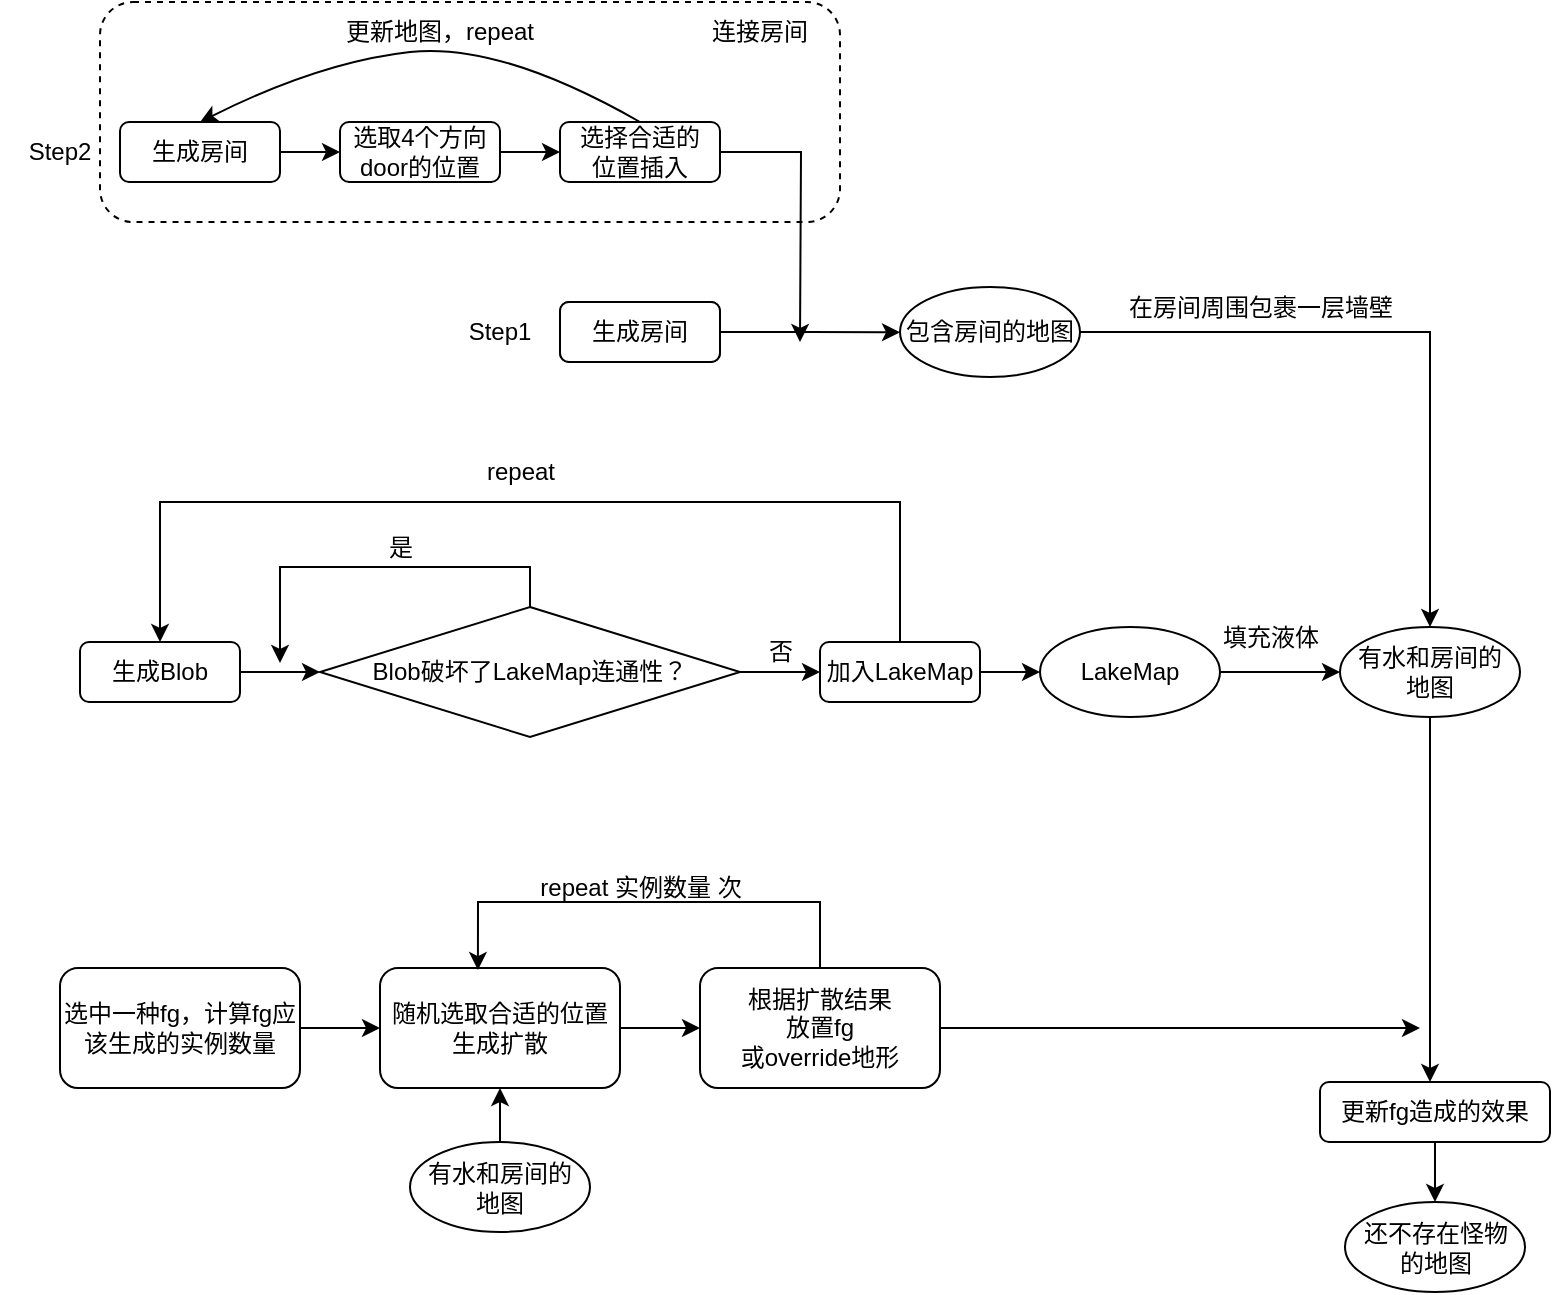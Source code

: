 <mxfile version="26.0.3">
  <diagram name="第 1 页" id="P9xPnqMS_ykyOnKPPeVd">
    <mxGraphModel dx="1426" dy="827" grid="1" gridSize="10" guides="1" tooltips="1" connect="1" arrows="1" fold="1" page="1" pageScale="1" pageWidth="827" pageHeight="1169" math="0" shadow="0">
      <root>
        <mxCell id="0" />
        <mxCell id="1" parent="0" />
        <mxCell id="BNU_Gl1buFkA-kxmDUYF-1" style="edgeStyle=orthogonalEdgeStyle;rounded=0;orthogonalLoop=1;jettySize=auto;html=1;exitX=1;exitY=0.5;exitDx=0;exitDy=0;" edge="1" parent="1" source="BNU_Gl1buFkA-kxmDUYF-2">
          <mxGeometry relative="1" as="geometry">
            <mxPoint x="470" y="195.167" as="targetPoint" />
          </mxGeometry>
        </mxCell>
        <mxCell id="BNU_Gl1buFkA-kxmDUYF-2" value="生成房间" style="rounded=1;whiteSpace=wrap;html=1;" vertex="1" parent="1">
          <mxGeometry x="300" y="180" width="80" height="30" as="geometry" />
        </mxCell>
        <mxCell id="BNU_Gl1buFkA-kxmDUYF-3" value="" style="edgeStyle=orthogonalEdgeStyle;rounded=0;orthogonalLoop=1;jettySize=auto;html=1;" edge="1" parent="1" source="BNU_Gl1buFkA-kxmDUYF-4" target="BNU_Gl1buFkA-kxmDUYF-6">
          <mxGeometry relative="1" as="geometry" />
        </mxCell>
        <mxCell id="BNU_Gl1buFkA-kxmDUYF-4" value="生成房间" style="rounded=1;whiteSpace=wrap;html=1;" vertex="1" parent="1">
          <mxGeometry x="80" y="90" width="80" height="30" as="geometry" />
        </mxCell>
        <mxCell id="BNU_Gl1buFkA-kxmDUYF-5" value="" style="edgeStyle=orthogonalEdgeStyle;rounded=0;orthogonalLoop=1;jettySize=auto;html=1;" edge="1" parent="1" source="BNU_Gl1buFkA-kxmDUYF-6" target="BNU_Gl1buFkA-kxmDUYF-8">
          <mxGeometry relative="1" as="geometry" />
        </mxCell>
        <mxCell id="BNU_Gl1buFkA-kxmDUYF-6" value="选取4个方向door的位置" style="rounded=1;whiteSpace=wrap;html=1;" vertex="1" parent="1">
          <mxGeometry x="190" y="90" width="80" height="30" as="geometry" />
        </mxCell>
        <mxCell id="BNU_Gl1buFkA-kxmDUYF-7" style="edgeStyle=orthogonalEdgeStyle;rounded=0;orthogonalLoop=1;jettySize=auto;html=1;exitX=1;exitY=0.5;exitDx=0;exitDy=0;" edge="1" parent="1" source="BNU_Gl1buFkA-kxmDUYF-8">
          <mxGeometry relative="1" as="geometry">
            <mxPoint x="420" y="200" as="targetPoint" />
          </mxGeometry>
        </mxCell>
        <mxCell id="BNU_Gl1buFkA-kxmDUYF-8" value="选择合适的&lt;div&gt;位置插入&lt;/div&gt;" style="rounded=1;whiteSpace=wrap;html=1;" vertex="1" parent="1">
          <mxGeometry x="300" y="90" width="80" height="30" as="geometry" />
        </mxCell>
        <mxCell id="BNU_Gl1buFkA-kxmDUYF-9" value="" style="curved=1;endArrow=classic;html=1;rounded=0;exitX=0.5;exitY=0;exitDx=0;exitDy=0;entryX=0.5;entryY=0;entryDx=0;entryDy=0;" edge="1" parent="1" source="BNU_Gl1buFkA-kxmDUYF-8" target="BNU_Gl1buFkA-kxmDUYF-4">
          <mxGeometry width="50" height="50" relative="1" as="geometry">
            <mxPoint x="250" y="40" as="sourcePoint" />
            <mxPoint x="300" y="-10" as="targetPoint" />
            <Array as="points">
              <mxPoint x="270" y="50" />
              <mxPoint x="180" y="60" />
            </Array>
          </mxGeometry>
        </mxCell>
        <mxCell id="BNU_Gl1buFkA-kxmDUYF-10" value="更新地图，repeat" style="text;html=1;align=center;verticalAlign=middle;whiteSpace=wrap;rounded=0;" vertex="1" parent="1">
          <mxGeometry x="170" y="30" width="140" height="30" as="geometry" />
        </mxCell>
        <mxCell id="BNU_Gl1buFkA-kxmDUYF-11" value="Step1" style="text;html=1;align=center;verticalAlign=middle;whiteSpace=wrap;rounded=0;" vertex="1" parent="1">
          <mxGeometry x="240" y="180" width="60" height="30" as="geometry" />
        </mxCell>
        <mxCell id="BNU_Gl1buFkA-kxmDUYF-12" value="Step2" style="text;html=1;align=center;verticalAlign=middle;whiteSpace=wrap;rounded=0;" vertex="1" parent="1">
          <mxGeometry x="20" y="90" width="60" height="30" as="geometry" />
        </mxCell>
        <mxCell id="BNU_Gl1buFkA-kxmDUYF-13" value="" style="rounded=1;whiteSpace=wrap;html=1;fillColor=none;dashed=1;" vertex="1" parent="1">
          <mxGeometry x="70" y="30" width="370" height="110" as="geometry" />
        </mxCell>
        <mxCell id="BNU_Gl1buFkA-kxmDUYF-14" value="连接房间" style="text;html=1;align=center;verticalAlign=middle;whiteSpace=wrap;rounded=0;" vertex="1" parent="1">
          <mxGeometry x="370" y="30" width="60" height="30" as="geometry" />
        </mxCell>
        <mxCell id="BNU_Gl1buFkA-kxmDUYF-15" style="edgeStyle=orthogonalEdgeStyle;rounded=0;orthogonalLoop=1;jettySize=auto;html=1;exitX=1;exitY=0.5;exitDx=0;exitDy=0;" edge="1" parent="1" source="BNU_Gl1buFkA-kxmDUYF-16" target="BNU_Gl1buFkA-kxmDUYF-32">
          <mxGeometry relative="1" as="geometry" />
        </mxCell>
        <mxCell id="BNU_Gl1buFkA-kxmDUYF-16" value="包含房间的地图" style="ellipse;whiteSpace=wrap;html=1;" vertex="1" parent="1">
          <mxGeometry x="470" y="172.5" width="90" height="45" as="geometry" />
        </mxCell>
        <mxCell id="BNU_Gl1buFkA-kxmDUYF-17" value="" style="edgeStyle=orthogonalEdgeStyle;rounded=0;orthogonalLoop=1;jettySize=auto;html=1;" edge="1" parent="1" source="BNU_Gl1buFkA-kxmDUYF-18" target="BNU_Gl1buFkA-kxmDUYF-22">
          <mxGeometry relative="1" as="geometry" />
        </mxCell>
        <mxCell id="BNU_Gl1buFkA-kxmDUYF-18" value="生成Blob" style="rounded=1;whiteSpace=wrap;html=1;" vertex="1" parent="1">
          <mxGeometry x="60" y="350" width="80" height="30" as="geometry" />
        </mxCell>
        <mxCell id="BNU_Gl1buFkA-kxmDUYF-19" value="生成房间" style="rounded=1;whiteSpace=wrap;html=1;" vertex="1" parent="1">
          <mxGeometry x="300" y="180" width="80" height="30" as="geometry" />
        </mxCell>
        <mxCell id="BNU_Gl1buFkA-kxmDUYF-20" style="edgeStyle=orthogonalEdgeStyle;rounded=0;orthogonalLoop=1;jettySize=auto;html=1;exitX=0.5;exitY=0;exitDx=0;exitDy=0;" edge="1" parent="1" source="BNU_Gl1buFkA-kxmDUYF-22">
          <mxGeometry relative="1" as="geometry">
            <mxPoint x="160" y="360" as="targetPoint" />
          </mxGeometry>
        </mxCell>
        <mxCell id="BNU_Gl1buFkA-kxmDUYF-21" value="" style="edgeStyle=orthogonalEdgeStyle;rounded=0;orthogonalLoop=1;jettySize=auto;html=1;" edge="1" parent="1" source="BNU_Gl1buFkA-kxmDUYF-22" target="BNU_Gl1buFkA-kxmDUYF-26">
          <mxGeometry relative="1" as="geometry" />
        </mxCell>
        <mxCell id="BNU_Gl1buFkA-kxmDUYF-22" value="Blob破坏了LakeMap连通性？" style="rhombus;whiteSpace=wrap;html=1;" vertex="1" parent="1">
          <mxGeometry x="180" y="332.5" width="210" height="65" as="geometry" />
        </mxCell>
        <mxCell id="BNU_Gl1buFkA-kxmDUYF-23" value="是" style="text;html=1;align=center;verticalAlign=middle;resizable=0;points=[];autosize=1;strokeColor=none;fillColor=none;" vertex="1" parent="1">
          <mxGeometry x="200" y="288" width="40" height="30" as="geometry" />
        </mxCell>
        <mxCell id="BNU_Gl1buFkA-kxmDUYF-24" style="edgeStyle=orthogonalEdgeStyle;rounded=0;orthogonalLoop=1;jettySize=auto;html=1;exitX=0.5;exitY=0;exitDx=0;exitDy=0;entryX=0.5;entryY=0;entryDx=0;entryDy=0;" edge="1" parent="1" source="BNU_Gl1buFkA-kxmDUYF-26" target="BNU_Gl1buFkA-kxmDUYF-18">
          <mxGeometry relative="1" as="geometry">
            <Array as="points">
              <mxPoint x="470" y="280" />
              <mxPoint x="100" y="280" />
            </Array>
          </mxGeometry>
        </mxCell>
        <mxCell id="BNU_Gl1buFkA-kxmDUYF-25" value="" style="edgeStyle=orthogonalEdgeStyle;rounded=0;orthogonalLoop=1;jettySize=auto;html=1;" edge="1" parent="1" source="BNU_Gl1buFkA-kxmDUYF-26" target="BNU_Gl1buFkA-kxmDUYF-30">
          <mxGeometry relative="1" as="geometry" />
        </mxCell>
        <mxCell id="BNU_Gl1buFkA-kxmDUYF-26" value="加入LakeMap" style="rounded=1;whiteSpace=wrap;html=1;" vertex="1" parent="1">
          <mxGeometry x="430" y="350" width="80" height="30" as="geometry" />
        </mxCell>
        <mxCell id="BNU_Gl1buFkA-kxmDUYF-27" value="否" style="text;html=1;align=center;verticalAlign=middle;resizable=0;points=[];autosize=1;strokeColor=none;fillColor=none;" vertex="1" parent="1">
          <mxGeometry x="390" y="340" width="40" height="30" as="geometry" />
        </mxCell>
        <mxCell id="BNU_Gl1buFkA-kxmDUYF-28" value="repeat" style="text;html=1;align=center;verticalAlign=middle;resizable=0;points=[];autosize=1;strokeColor=none;fillColor=none;" vertex="1" parent="1">
          <mxGeometry x="250" y="250" width="60" height="30" as="geometry" />
        </mxCell>
        <mxCell id="BNU_Gl1buFkA-kxmDUYF-29" value="" style="edgeStyle=orthogonalEdgeStyle;rounded=0;orthogonalLoop=1;jettySize=auto;html=1;" edge="1" parent="1" source="BNU_Gl1buFkA-kxmDUYF-30" target="BNU_Gl1buFkA-kxmDUYF-32">
          <mxGeometry relative="1" as="geometry" />
        </mxCell>
        <mxCell id="BNU_Gl1buFkA-kxmDUYF-30" value="LakeMap" style="ellipse;whiteSpace=wrap;html=1;" vertex="1" parent="1">
          <mxGeometry x="540" y="342.5" width="90" height="45" as="geometry" />
        </mxCell>
        <mxCell id="BNU_Gl1buFkA-kxmDUYF-31" style="edgeStyle=orthogonalEdgeStyle;rounded=0;orthogonalLoop=1;jettySize=auto;html=1;exitX=0.5;exitY=1;exitDx=0;exitDy=0;" edge="1" parent="1" source="BNU_Gl1buFkA-kxmDUYF-32">
          <mxGeometry relative="1" as="geometry">
            <mxPoint x="735" y="570" as="targetPoint" />
          </mxGeometry>
        </mxCell>
        <mxCell id="BNU_Gl1buFkA-kxmDUYF-32" value="有水和房间的&lt;div&gt;地图&lt;/div&gt;" style="ellipse;whiteSpace=wrap;html=1;" vertex="1" parent="1">
          <mxGeometry x="690" y="342.5" width="90" height="45" as="geometry" />
        </mxCell>
        <mxCell id="BNU_Gl1buFkA-kxmDUYF-33" value="在房间周围包裹一层墙壁" style="text;html=1;align=center;verticalAlign=middle;resizable=0;points=[];autosize=1;strokeColor=none;fillColor=none;" vertex="1" parent="1">
          <mxGeometry x="570" y="168" width="160" height="30" as="geometry" />
        </mxCell>
        <mxCell id="BNU_Gl1buFkA-kxmDUYF-34" value="填充液体" style="text;html=1;align=center;verticalAlign=middle;resizable=0;points=[];autosize=1;strokeColor=none;fillColor=none;" vertex="1" parent="1">
          <mxGeometry x="620" y="332.5" width="70" height="30" as="geometry" />
        </mxCell>
        <mxCell id="BNU_Gl1buFkA-kxmDUYF-35" value="" style="edgeStyle=orthogonalEdgeStyle;rounded=0;orthogonalLoop=1;jettySize=auto;html=1;" edge="1" parent="1" source="BNU_Gl1buFkA-kxmDUYF-36" target="BNU_Gl1buFkA-kxmDUYF-40">
          <mxGeometry relative="1" as="geometry" />
        </mxCell>
        <mxCell id="BNU_Gl1buFkA-kxmDUYF-36" value="有水和房间的&lt;div&gt;地图&lt;/div&gt;" style="ellipse;whiteSpace=wrap;html=1;" vertex="1" parent="1">
          <mxGeometry x="225" y="600" width="90" height="45" as="geometry" />
        </mxCell>
        <mxCell id="BNU_Gl1buFkA-kxmDUYF-37" value="" style="edgeStyle=orthogonalEdgeStyle;rounded=0;orthogonalLoop=1;jettySize=auto;html=1;" edge="1" parent="1" source="BNU_Gl1buFkA-kxmDUYF-38" target="BNU_Gl1buFkA-kxmDUYF-40">
          <mxGeometry relative="1" as="geometry" />
        </mxCell>
        <mxCell id="BNU_Gl1buFkA-kxmDUYF-38" value="选中一种fg，计算fg应该生成的实例数量" style="rounded=1;whiteSpace=wrap;html=1;" vertex="1" parent="1">
          <mxGeometry x="50" y="513" width="120" height="60" as="geometry" />
        </mxCell>
        <mxCell id="BNU_Gl1buFkA-kxmDUYF-39" value="" style="edgeStyle=orthogonalEdgeStyle;rounded=0;orthogonalLoop=1;jettySize=auto;html=1;" edge="1" parent="1" source="BNU_Gl1buFkA-kxmDUYF-40" target="BNU_Gl1buFkA-kxmDUYF-42">
          <mxGeometry relative="1" as="geometry" />
        </mxCell>
        <mxCell id="BNU_Gl1buFkA-kxmDUYF-40" value="随机选取合适的位置&lt;div&gt;生成扩散&lt;/div&gt;" style="rounded=1;whiteSpace=wrap;html=1;" vertex="1" parent="1">
          <mxGeometry x="210" y="513" width="120" height="60" as="geometry" />
        </mxCell>
        <mxCell id="BNU_Gl1buFkA-kxmDUYF-41" style="edgeStyle=orthogonalEdgeStyle;rounded=0;orthogonalLoop=1;jettySize=auto;html=1;exitX=1;exitY=0.5;exitDx=0;exitDy=0;" edge="1" parent="1" source="BNU_Gl1buFkA-kxmDUYF-42">
          <mxGeometry relative="1" as="geometry">
            <mxPoint x="730" y="543" as="targetPoint" />
          </mxGeometry>
        </mxCell>
        <mxCell id="BNU_Gl1buFkA-kxmDUYF-42" value="根据扩散结果&lt;div&gt;放置fg&lt;/div&gt;&lt;div&gt;或override地形&lt;/div&gt;" style="rounded=1;whiteSpace=wrap;html=1;" vertex="1" parent="1">
          <mxGeometry x="370" y="513" width="120" height="60" as="geometry" />
        </mxCell>
        <mxCell id="BNU_Gl1buFkA-kxmDUYF-43" style="edgeStyle=orthogonalEdgeStyle;rounded=0;orthogonalLoop=1;jettySize=auto;html=1;exitX=0.5;exitY=0;exitDx=0;exitDy=0;entryX=0.408;entryY=0.017;entryDx=0;entryDy=0;entryPerimeter=0;" edge="1" parent="1" source="BNU_Gl1buFkA-kxmDUYF-42" target="BNU_Gl1buFkA-kxmDUYF-40">
          <mxGeometry relative="1" as="geometry">
            <Array as="points">
              <mxPoint x="430" y="480" />
              <mxPoint x="259" y="480" />
            </Array>
          </mxGeometry>
        </mxCell>
        <mxCell id="BNU_Gl1buFkA-kxmDUYF-44" value="repeat 实例数量 次" style="text;html=1;align=center;verticalAlign=middle;resizable=0;points=[];autosize=1;strokeColor=none;fillColor=none;" vertex="1" parent="1">
          <mxGeometry x="280" y="458" width="120" height="30" as="geometry" />
        </mxCell>
        <mxCell id="BNU_Gl1buFkA-kxmDUYF-45" value="" style="edgeStyle=orthogonalEdgeStyle;rounded=0;orthogonalLoop=1;jettySize=auto;html=1;" edge="1" parent="1" source="BNU_Gl1buFkA-kxmDUYF-46" target="BNU_Gl1buFkA-kxmDUYF-47">
          <mxGeometry relative="1" as="geometry" />
        </mxCell>
        <mxCell id="BNU_Gl1buFkA-kxmDUYF-46" value="更新fg造成的效果" style="rounded=1;whiteSpace=wrap;html=1;" vertex="1" parent="1">
          <mxGeometry x="680" y="570" width="115" height="30" as="geometry" />
        </mxCell>
        <mxCell id="BNU_Gl1buFkA-kxmDUYF-47" value="还不存在怪物&lt;div&gt;的地图&lt;/div&gt;" style="ellipse;whiteSpace=wrap;html=1;" vertex="1" parent="1">
          <mxGeometry x="692.5" y="630" width="90" height="45" as="geometry" />
        </mxCell>
      </root>
    </mxGraphModel>
  </diagram>
</mxfile>
